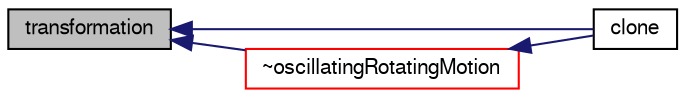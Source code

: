 digraph "transformation"
{
  bgcolor="transparent";
  edge [fontname="FreeSans",fontsize="10",labelfontname="FreeSans",labelfontsize="10"];
  node [fontname="FreeSans",fontsize="10",shape=record];
  rankdir="LR";
  Node264 [label="transformation",height=0.2,width=0.4,color="black", fillcolor="grey75", style="filled", fontcolor="black"];
  Node264 -> Node265 [dir="back",color="midnightblue",fontsize="10",style="solid",fontname="FreeSans"];
  Node265 [label="clone",height=0.2,width=0.4,color="black",URL="$a21398.html#a722fe8888a6a89517f707178d155124c",tooltip="Construct and return a clone. "];
  Node264 -> Node266 [dir="back",color="midnightblue",fontsize="10",style="solid",fontname="FreeSans"];
  Node266 [label="~oscillatingRotatingMotion",height=0.2,width=0.4,color="red",URL="$a21398.html#acb9af451a2808879fb38bf20d6d8b4bd",tooltip="Destructor. "];
  Node266 -> Node265 [dir="back",color="midnightblue",fontsize="10",style="solid",fontname="FreeSans"];
}
